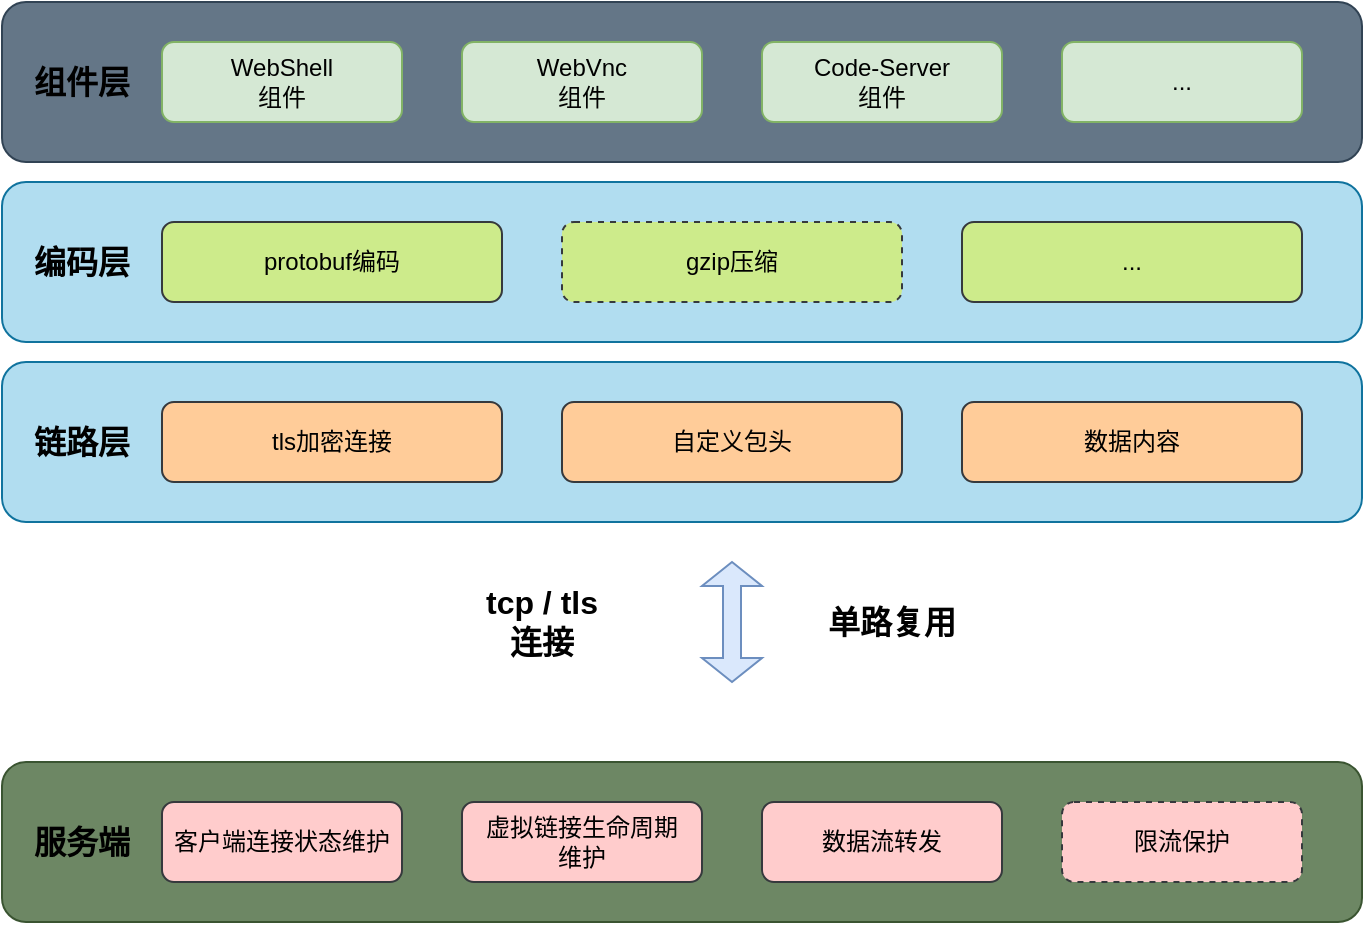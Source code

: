 <mxfile version="19.0.3" type="device"><diagram id="T7k7LYda5Qygs0psKkA8" name="第 1 页"><mxGraphModel dx="1038" dy="641" grid="1" gridSize="10" guides="1" tooltips="1" connect="1" arrows="1" fold="1" page="1" pageScale="1" pageWidth="1654" pageHeight="1169" math="0" shadow="0"><root><mxCell id="0"/><mxCell id="1" parent="0"/><mxCell id="xM_Vgd6fhFrglJR86eTD-27" value="" style="rounded=1;whiteSpace=wrap;html=1;fontSize=16;fillColor=#b1ddf0;strokeColor=#10739e;" vertex="1" parent="1"><mxGeometry x="100" y="430" width="680" height="80" as="geometry"/></mxCell><mxCell id="xM_Vgd6fhFrglJR86eTD-22" value="" style="rounded=1;whiteSpace=wrap;html=1;fontSize=16;fillColor=#6d8764;fontColor=#ffffff;strokeColor=#3A5431;" vertex="1" parent="1"><mxGeometry x="100" y="630" width="680" height="80" as="geometry"/></mxCell><mxCell id="xM_Vgd6fhFrglJR86eTD-15" value="" style="rounded=1;whiteSpace=wrap;html=1;fontSize=16;fillColor=#b1ddf0;strokeColor=#10739e;" vertex="1" parent="1"><mxGeometry x="100" y="340" width="680" height="80" as="geometry"/></mxCell><mxCell id="xM_Vgd6fhFrglJR86eTD-5" value="" style="rounded=1;whiteSpace=wrap;html=1;fillColor=#647687;fontColor=#ffffff;strokeColor=#314354;" vertex="1" parent="1"><mxGeometry x="100" y="250" width="680" height="80" as="geometry"/></mxCell><mxCell id="xM_Vgd6fhFrglJR86eTD-1" value="WebShell&lt;br&gt;组件" style="rounded=1;whiteSpace=wrap;html=1;fillColor=#d5e8d4;strokeColor=#82b366;" vertex="1" parent="1"><mxGeometry x="180" y="270" width="120" height="40" as="geometry"/></mxCell><mxCell id="xM_Vgd6fhFrglJR86eTD-2" value="WebVnc&lt;br&gt;组件" style="rounded=1;whiteSpace=wrap;html=1;fillColor=#d5e8d4;strokeColor=#82b366;" vertex="1" parent="1"><mxGeometry x="330" y="270" width="120" height="40" as="geometry"/></mxCell><mxCell id="xM_Vgd6fhFrglJR86eTD-3" value="Code-Server&lt;br&gt;组件" style="rounded=1;whiteSpace=wrap;html=1;fillColor=#d5e8d4;strokeColor=#82b366;" vertex="1" parent="1"><mxGeometry x="480" y="270" width="120" height="40" as="geometry"/></mxCell><mxCell id="xM_Vgd6fhFrglJR86eTD-4" value="..." style="rounded=1;whiteSpace=wrap;html=1;fillColor=#d5e8d4;strokeColor=#82b366;" vertex="1" parent="1"><mxGeometry x="630" y="270" width="120" height="40" as="geometry"/></mxCell><mxCell id="xM_Vgd6fhFrglJR86eTD-6" value="组件层" style="text;html=1;strokeColor=none;fillColor=none;align=center;verticalAlign=middle;whiteSpace=wrap;rounded=0;fontSize=16;fontStyle=1" vertex="1" parent="1"><mxGeometry x="110" y="275" width="60" height="30" as="geometry"/></mxCell><mxCell id="xM_Vgd6fhFrglJR86eTD-11" value="protobuf编码" style="rounded=1;whiteSpace=wrap;html=1;fillColor=#cdeb8b;strokeColor=#36393d;" vertex="1" parent="1"><mxGeometry x="180" y="360" width="170" height="40" as="geometry"/></mxCell><mxCell id="xM_Vgd6fhFrglJR86eTD-13" value="gzip压缩" style="rounded=1;whiteSpace=wrap;html=1;dashed=1;fillColor=#cdeb8b;strokeColor=#36393d;" vertex="1" parent="1"><mxGeometry x="380" y="360" width="170" height="40" as="geometry"/></mxCell><mxCell id="xM_Vgd6fhFrglJR86eTD-14" value="..." style="rounded=1;whiteSpace=wrap;html=1;fillColor=#cdeb8b;strokeColor=#36393d;" vertex="1" parent="1"><mxGeometry x="580" y="360" width="170" height="40" as="geometry"/></mxCell><mxCell id="xM_Vgd6fhFrglJR86eTD-16" value="编码层" style="text;html=1;strokeColor=none;fillColor=none;align=center;verticalAlign=middle;whiteSpace=wrap;rounded=0;fontSize=16;fontStyle=1" vertex="1" parent="1"><mxGeometry x="110" y="365" width="60" height="30" as="geometry"/></mxCell><mxCell id="xM_Vgd6fhFrglJR86eTD-18" value="虚拟链接生命周期&lt;br&gt;维护" style="rounded=1;whiteSpace=wrap;html=1;fillColor=#ffcccc;strokeColor=#36393d;" vertex="1" parent="1"><mxGeometry x="330" y="650" width="120" height="40" as="geometry"/></mxCell><mxCell id="xM_Vgd6fhFrglJR86eTD-19" value="数据流转发" style="rounded=1;whiteSpace=wrap;html=1;fillColor=#ffcccc;strokeColor=#36393d;" vertex="1" parent="1"><mxGeometry x="480" y="650" width="120" height="40" as="geometry"/></mxCell><mxCell id="xM_Vgd6fhFrglJR86eTD-20" value="限流保护" style="rounded=1;whiteSpace=wrap;html=1;dashed=1;fillColor=#ffcccc;strokeColor=#36393d;" vertex="1" parent="1"><mxGeometry x="630" y="650" width="120" height="40" as="geometry"/></mxCell><mxCell id="xM_Vgd6fhFrglJR86eTD-21" value="客户端连接状态维护" style="rounded=1;whiteSpace=wrap;html=1;fillColor=#ffcccc;strokeColor=#36393d;" vertex="1" parent="1"><mxGeometry x="180" y="650" width="120" height="40" as="geometry"/></mxCell><mxCell id="xM_Vgd6fhFrglJR86eTD-24" value="tls加密连接" style="rounded=1;whiteSpace=wrap;html=1;fillColor=#ffcc99;strokeColor=#36393d;" vertex="1" parent="1"><mxGeometry x="180" y="450" width="170" height="40" as="geometry"/></mxCell><mxCell id="xM_Vgd6fhFrglJR86eTD-25" value="自定义包头" style="rounded=1;whiteSpace=wrap;html=1;fillColor=#ffcc99;strokeColor=#36393d;" vertex="1" parent="1"><mxGeometry x="380" y="450" width="170" height="40" as="geometry"/></mxCell><mxCell id="xM_Vgd6fhFrglJR86eTD-26" value="数据内容" style="rounded=1;whiteSpace=wrap;html=1;fillColor=#ffcc99;strokeColor=#36393d;" vertex="1" parent="1"><mxGeometry x="580" y="450" width="170" height="40" as="geometry"/></mxCell><mxCell id="xM_Vgd6fhFrglJR86eTD-28" value="链路层" style="text;html=1;strokeColor=none;fillColor=none;align=center;verticalAlign=middle;whiteSpace=wrap;rounded=0;fontSize=16;fontStyle=1" vertex="1" parent="1"><mxGeometry x="110" y="455" width="60" height="30" as="geometry"/></mxCell><mxCell id="xM_Vgd6fhFrglJR86eTD-33" value="" style="shape=doubleArrow;direction=south;whiteSpace=wrap;html=1;fontSize=16;fillColor=#dae8fc;strokeColor=#6c8ebf;" vertex="1" parent="1"><mxGeometry x="450" y="530" width="30" height="60" as="geometry"/></mxCell><mxCell id="xM_Vgd6fhFrglJR86eTD-36" value="服务端" style="text;html=1;strokeColor=none;fillColor=none;align=center;verticalAlign=middle;whiteSpace=wrap;rounded=0;fontSize=16;fontStyle=1" vertex="1" parent="1"><mxGeometry x="110" y="655" width="60" height="30" as="geometry"/></mxCell><mxCell id="xM_Vgd6fhFrglJR86eTD-38" value="tcp / tls连接" style="text;html=1;strokeColor=none;fillColor=none;align=center;verticalAlign=middle;whiteSpace=wrap;rounded=0;fontSize=16;fontStyle=1" vertex="1" parent="1"><mxGeometry x="340" y="545" width="60" height="30" as="geometry"/></mxCell><mxCell id="xM_Vgd6fhFrglJR86eTD-39" value="单路复用" style="text;html=1;strokeColor=none;fillColor=none;align=center;verticalAlign=middle;whiteSpace=wrap;rounded=0;fontSize=16;fontStyle=1" vertex="1" parent="1"><mxGeometry x="510" y="545" width="70" height="30" as="geometry"/></mxCell></root></mxGraphModel></diagram></mxfile>